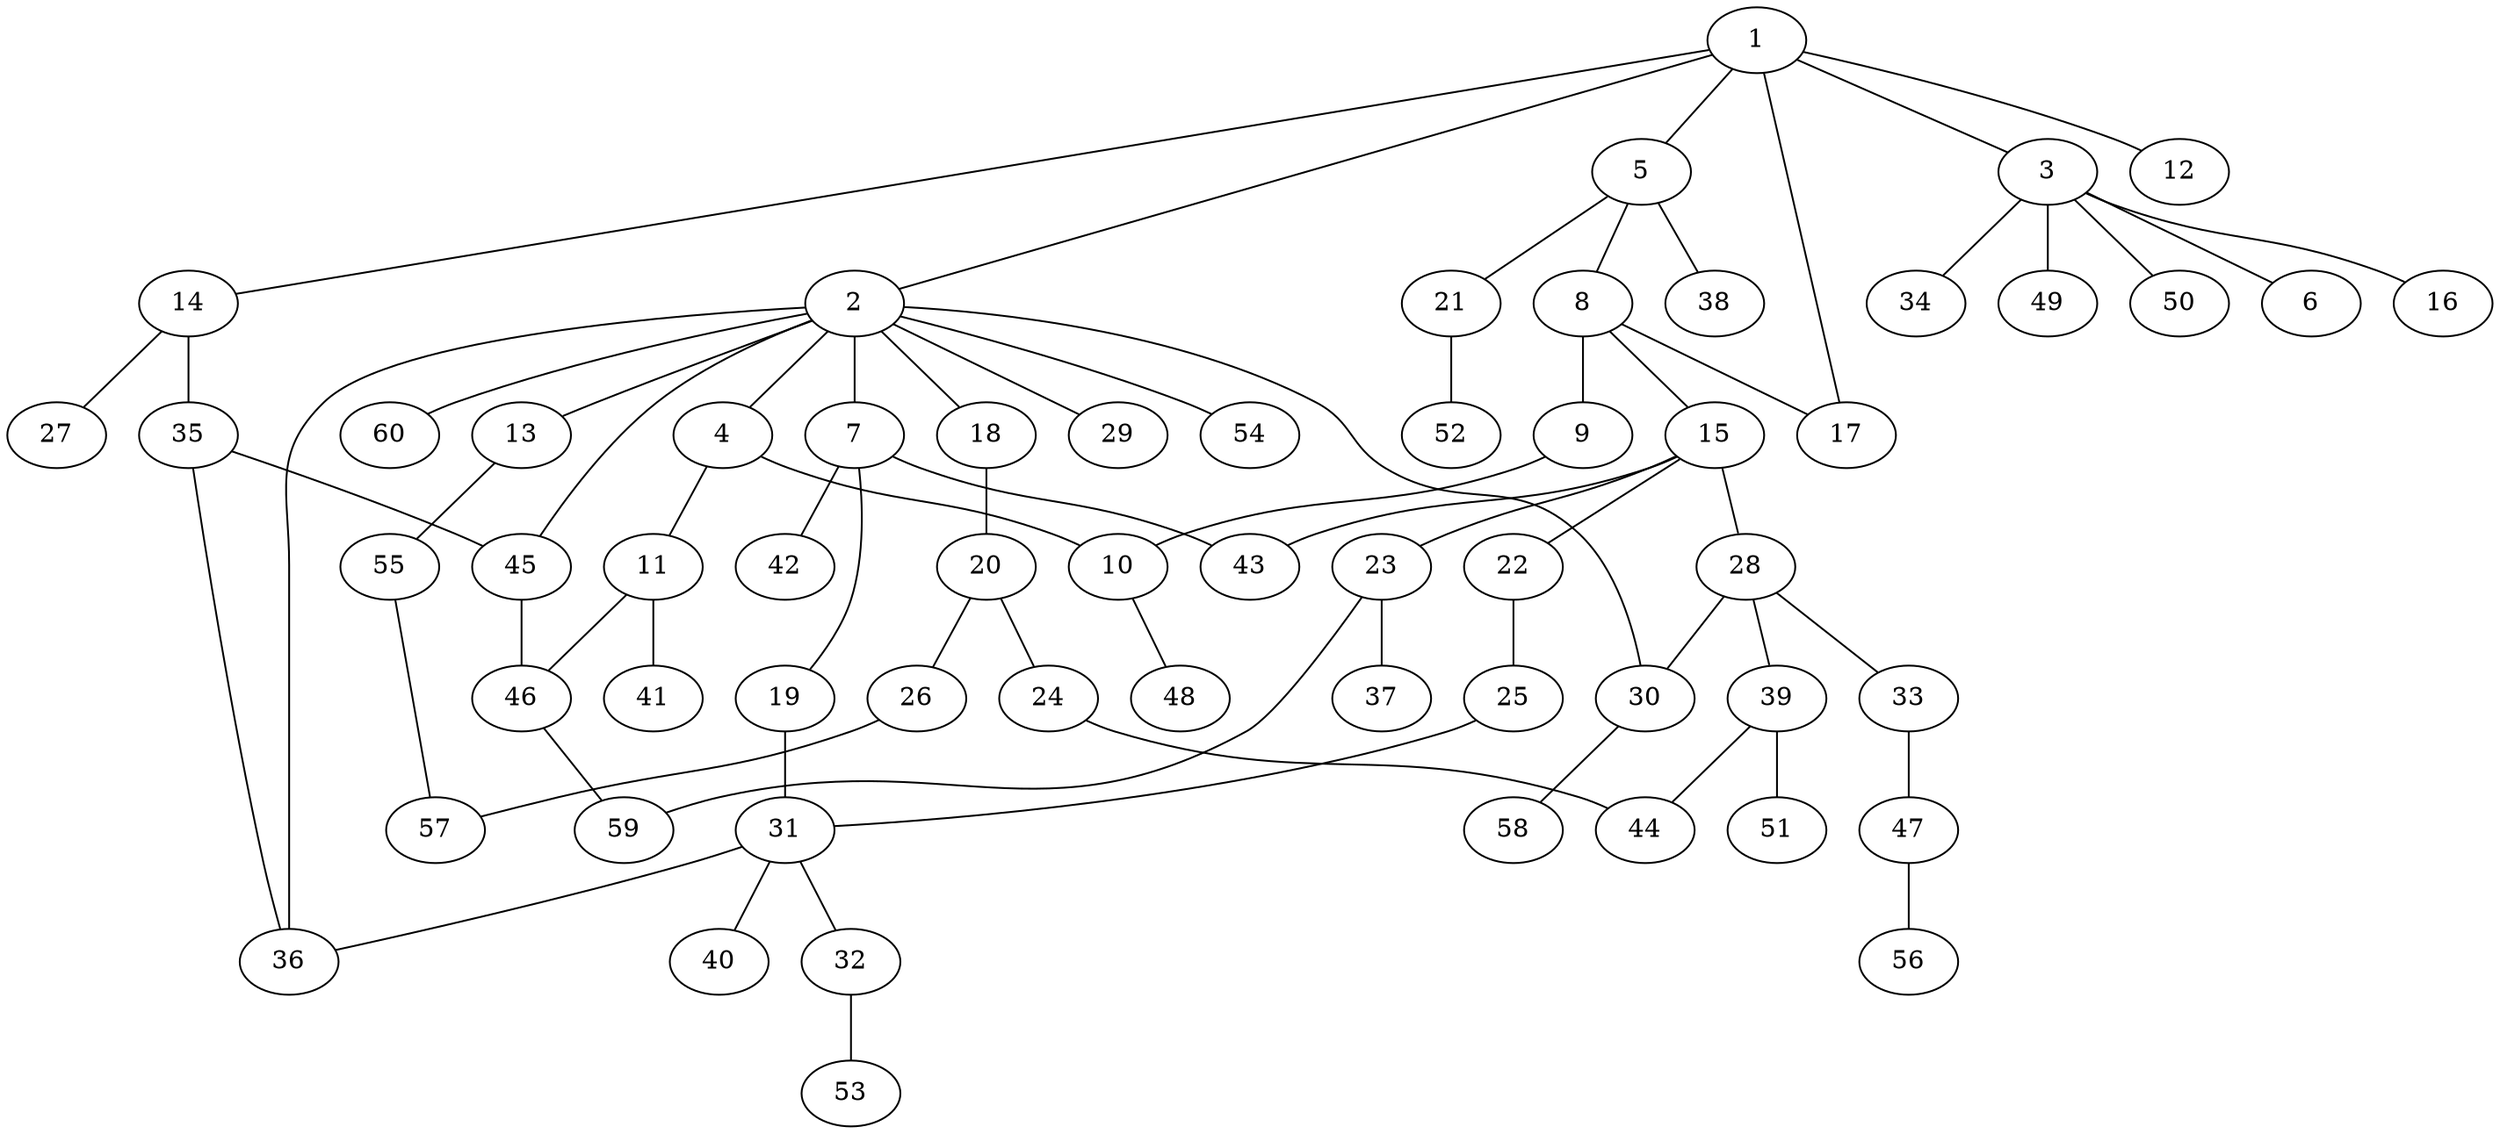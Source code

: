 graph graphname {1--2
1--3
1--5
1--12
1--14
1--17
2--4
2--7
2--13
2--18
2--29
2--30
2--36
2--45
2--54
2--60
3--6
3--16
3--34
3--49
3--50
4--10
4--11
5--8
5--21
5--38
7--19
7--42
7--43
8--9
8--15
8--17
9--10
10--48
11--41
11--46
13--55
14--27
14--35
15--22
15--23
15--28
15--43
18--20
19--31
20--24
20--26
21--52
22--25
23--37
23--59
24--44
25--31
26--57
28--30
28--33
28--39
30--58
31--32
31--36
31--40
32--53
33--47
35--36
35--45
39--44
39--51
45--46
46--59
47--56
55--57
}